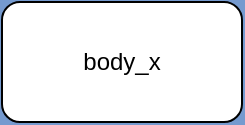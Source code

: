 <mxfile version="20.0.1" type="github"><diagram id="EGyfHOqQHzM3bco-mIKR" name="Page-1"><mxGraphModel dx="861" dy="482" grid="1" gridSize="10" guides="1" tooltips="1" connect="1" arrows="1" fold="1" page="1" pageScale="1" pageWidth="4681" pageHeight="3300" background="#759ACF" math="0" shadow="0"><root><mxCell id="0"/><mxCell id="1" parent="0"/><mxCell id="i2t13YRxOIJYQZuqHLaz-1" value="body_x" style="rounded=1;whiteSpace=wrap;html=1;" vertex="1" parent="1"><mxGeometry x="1380" y="1520" width="120" height="60" as="geometry"/></mxCell></root></mxGraphModel></diagram></mxfile>